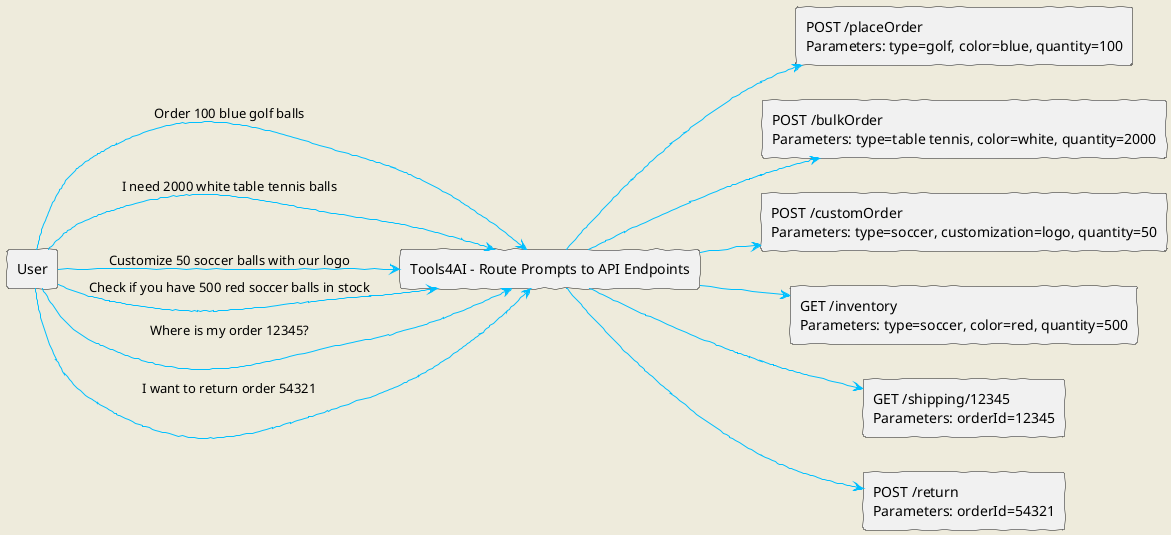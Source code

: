 @startuml
skinparam backgroundColor #EEEBDC
skinparam handwritten true

skinparam sequence {
ArrowColor DeepSkyBlue
ActorBorderColor DeepSkyBlue
LifeLineBorderColor blue
LifeLineBackgroundColor #A9DCDF

ParticipantBorderColor DeepSkyBlue
ParticipantBackgroundColor DodgerBlue
ParticipantFontName Impact
ParticipantFontSize 17
ParticipantFontColor #A9DCDF

ActorBackgroundColor aqua
ActorFontColor DeepSkyBlue
ActorFontSize 17
ActorFontName Aapex
}

skinparam rectangle {
ArrowColor DeepSkyBlue
ActorBorderColor DeepSkyBlue
LifeLineBorderColor blue
LifeLineBackgroundColor #A9DCDF

ParticipantBorderColor DeepSkyBlue
ParticipantBackgroundColor DodgerBlue
ParticipantFontName Impact
ParticipantFontSize 17
ParticipantFontColor #A9DCDF

ActorBackgroundColor aqua
ActorFontColor DeepSkyBlue
ActorFontSize 17
ActorFontName Aapex
}
left to right direction

actor User

' REST calls (Middle) - Each as a separate box
rectangle "POST /placeOrder\nParameters: type=golf, color=blue, quantity=100" as placeOrder
rectangle "POST /bulkOrder\nParameters: type=table tennis, color=white, quantity=2000" as bulkOrder
rectangle "POST /customOrder\nParameters: type=soccer, customization=logo, quantity=50" as customOrder
rectangle "GET /inventory\nParameters: type=soccer, color=red, quantity=500" as inventoryCheck
rectangle "GET /shipping/12345\nParameters: orderId=12345" as shippingStatus
rectangle "POST /return\nParameters: orderId=54321" as returnOrder

' Middle - Tools4AI - Routing
rectangle "Tools4AI - Route Prompts to API Endpoints" as tools4AI

' Connections from User to Tools4AI and then to API Endpoints
User --> tools4AI : "Order 100 blue golf balls"
tools4AI --> placeOrder

User --> tools4AI : "I need 2000 white table tennis balls"
tools4AI --> bulkOrder

User --> tools4AI : "Customize 50 soccer balls with our logo"
tools4AI --> customOrder

User --> tools4AI : "Check if you have 500 red soccer balls in stock"
tools4AI --> inventoryCheck

User --> tools4AI : "Where is my order 12345?"
tools4AI --> shippingStatus

User --> tools4AI : "I want to return order 54321"
tools4AI --> returnOrder

' Styling and Colorization
rectangle User {

}

rectangle tools4AI {

}

rectangle placeOrder {

}

rectangle bulkOrder {

}

rectangle customOrder {

}

rectangle inventoryCheck {

}

rectangle shippingStatus {

}

rectangle returnOrder {

}

@enduml
